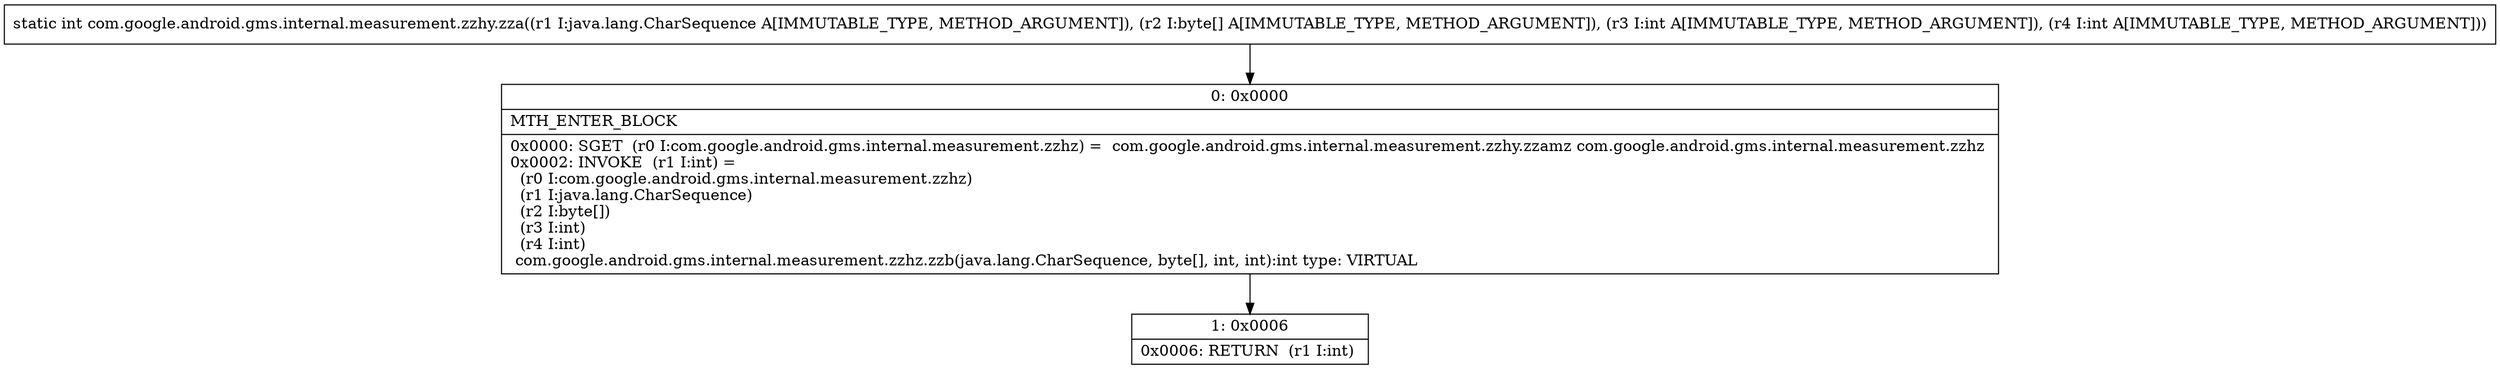 digraph "CFG forcom.google.android.gms.internal.measurement.zzhy.zza(Ljava\/lang\/CharSequence;[BII)I" {
Node_0 [shape=record,label="{0\:\ 0x0000|MTH_ENTER_BLOCK\l|0x0000: SGET  (r0 I:com.google.android.gms.internal.measurement.zzhz) =  com.google.android.gms.internal.measurement.zzhy.zzamz com.google.android.gms.internal.measurement.zzhz \l0x0002: INVOKE  (r1 I:int) = \l  (r0 I:com.google.android.gms.internal.measurement.zzhz)\l  (r1 I:java.lang.CharSequence)\l  (r2 I:byte[])\l  (r3 I:int)\l  (r4 I:int)\l com.google.android.gms.internal.measurement.zzhz.zzb(java.lang.CharSequence, byte[], int, int):int type: VIRTUAL \l}"];
Node_1 [shape=record,label="{1\:\ 0x0006|0x0006: RETURN  (r1 I:int) \l}"];
MethodNode[shape=record,label="{static int com.google.android.gms.internal.measurement.zzhy.zza((r1 I:java.lang.CharSequence A[IMMUTABLE_TYPE, METHOD_ARGUMENT]), (r2 I:byte[] A[IMMUTABLE_TYPE, METHOD_ARGUMENT]), (r3 I:int A[IMMUTABLE_TYPE, METHOD_ARGUMENT]), (r4 I:int A[IMMUTABLE_TYPE, METHOD_ARGUMENT])) }"];
MethodNode -> Node_0;
Node_0 -> Node_1;
}

